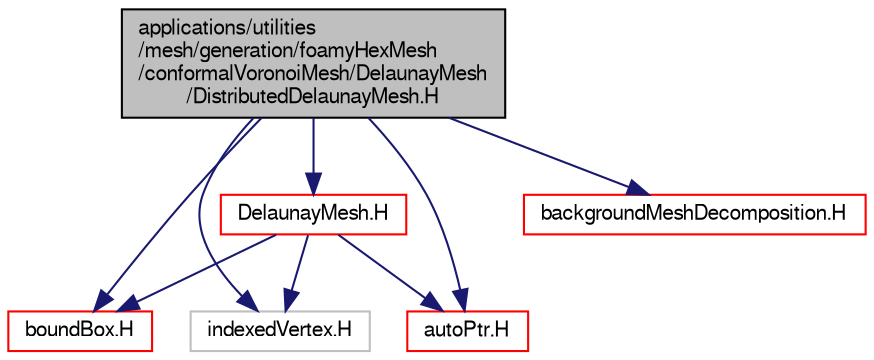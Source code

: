digraph "applications/utilities/mesh/generation/foamyHexMesh/conformalVoronoiMesh/DelaunayMesh/DistributedDelaunayMesh.H"
{
  bgcolor="transparent";
  edge [fontname="FreeSans",fontsize="10",labelfontname="FreeSans",labelfontsize="10"];
  node [fontname="FreeSans",fontsize="10",shape=record];
  Node0 [label="applications/utilities\l/mesh/generation/foamyHexMesh\l/conformalVoronoiMesh/DelaunayMesh\l/DistributedDelaunayMesh.H",height=0.2,width=0.4,color="black", fillcolor="grey75", style="filled", fontcolor="black"];
  Node0 -> Node1 [color="midnightblue",fontsize="10",style="solid",fontname="FreeSans"];
  Node1 [label="DelaunayMesh.H",height=0.2,width=0.4,color="red",URL="$a18293.html"];
  Node1 -> Node75 [color="midnightblue",fontsize="10",style="solid",fontname="FreeSans"];
  Node75 [label="boundBox.H",height=0.2,width=0.4,color="red",URL="$a11108.html"];
  Node1 -> Node151 [color="midnightblue",fontsize="10",style="solid",fontname="FreeSans"];
  Node151 [label="indexedVertex.H",height=0.2,width=0.4,color="grey75"];
  Node1 -> Node31 [color="midnightblue",fontsize="10",style="solid",fontname="FreeSans"];
  Node31 [label="autoPtr.H",height=0.2,width=0.4,color="red",URL="$a11078.html"];
  Node0 -> Node243 [color="midnightblue",fontsize="10",style="solid",fontname="FreeSans"];
  Node243 [label="backgroundMeshDecomposition.H",height=0.2,width=0.4,color="red",URL="$a18035.html"];
  Node0 -> Node31 [color="midnightblue",fontsize="10",style="solid",fontname="FreeSans"];
  Node0 -> Node75 [color="midnightblue",fontsize="10",style="solid",fontname="FreeSans"];
  Node0 -> Node151 [color="midnightblue",fontsize="10",style="solid",fontname="FreeSans"];
}
